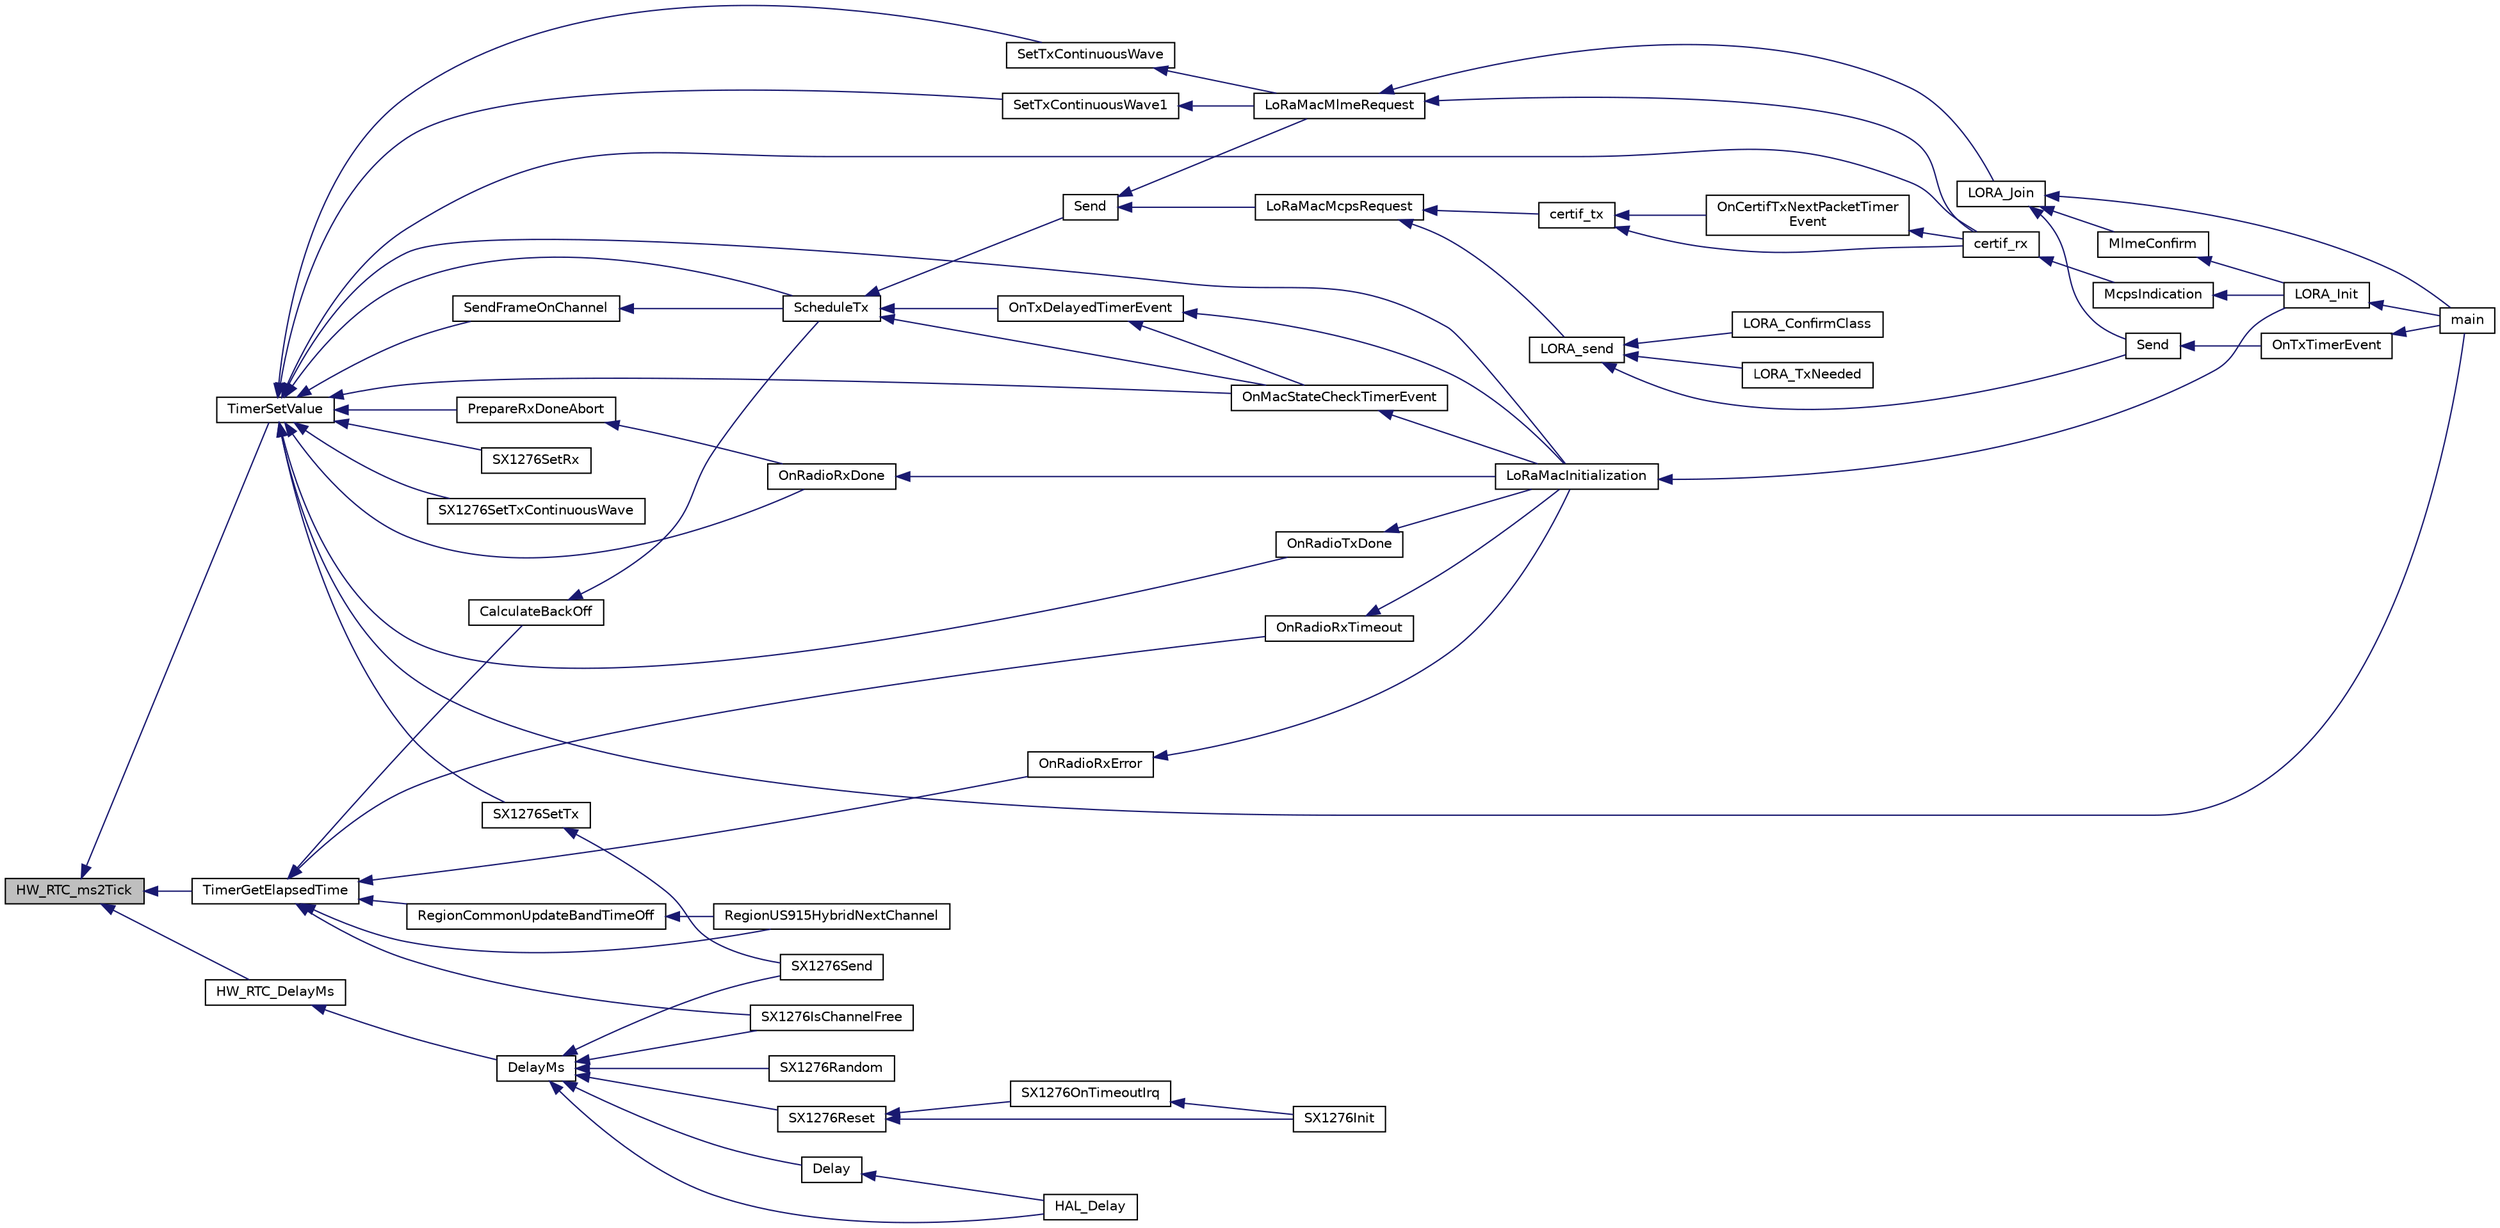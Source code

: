 digraph "HW_RTC_ms2Tick"
{
  edge [fontname="Helvetica",fontsize="10",labelfontname="Helvetica",labelfontsize="10"];
  node [fontname="Helvetica",fontsize="10",shape=record];
  rankdir="LR";
  Node321 [label="HW_RTC_ms2Tick",height=0.2,width=0.4,color="black", fillcolor="grey75", style="filled", fontcolor="black"];
  Node321 -> Node322 [dir="back",color="midnightblue",fontsize="10",style="solid"];
  Node322 [label="TimerSetValue",height=0.2,width=0.4,color="black", fillcolor="white", style="filled",URL="$time_server_8h.html#ad56c30124de6deefb3e32bbee2a4ba46",tooltip="Set timer new timeout value "];
  Node322 -> Node323 [dir="back",color="midnightblue",fontsize="10",style="solid"];
  Node323 [label="SX1276SetRx",height=0.2,width=0.4,color="black", fillcolor="white", style="filled",URL="$sx1276_8h.html#a8c2df9351fbde83379717dc6f76e5c11",tooltip="Sets the radio in reception mode for the given time "];
  Node322 -> Node324 [dir="back",color="midnightblue",fontsize="10",style="solid"];
  Node324 [label="SX1276SetTx",height=0.2,width=0.4,color="black", fillcolor="white", style="filled",URL="$sx1276_8c.html#a4aea9f6f1070dfd4e4b73bb5ddc1fe38",tooltip="Sets the SX1276 in transmission mode for the given time "];
  Node324 -> Node325 [dir="back",color="midnightblue",fontsize="10",style="solid"];
  Node325 [label="SX1276Send",height=0.2,width=0.4,color="black", fillcolor="white", style="filled",URL="$sx1276_8h.html#a901a3dcdbf26005e0f3f2def3e3d83b3",tooltip="Sends the buffer of size. Prepares the packet to be sent and sets the radio in transmission ..."];
  Node322 -> Node326 [dir="back",color="midnightblue",fontsize="10",style="solid"];
  Node326 [label="SX1276SetTxContinuousWave",height=0.2,width=0.4,color="black", fillcolor="white", style="filled",URL="$sx1276_8h.html#ac77895b054eb64df0ee2fa97061efae8",tooltip="Sets the radio in continuous wave transmission mode "];
  Node322 -> Node327 [dir="back",color="midnightblue",fontsize="10",style="solid"];
  Node327 [label="certif_rx",height=0.2,width=0.4,color="black", fillcolor="white", style="filled",URL="$lora-test_8h.html#ad5e51928ecf0cca8d4f33f9e9c10aba4"];
  Node327 -> Node328 [dir="back",color="midnightblue",fontsize="10",style="solid"];
  Node328 [label="McpsIndication",height=0.2,width=0.4,color="black", fillcolor="white", style="filled",URL="$lora_8c.html#aa62f56dcd70e02213fc6e5d0f04b3d1c",tooltip="MCPS-Indication event function "];
  Node328 -> Node329 [dir="back",color="midnightblue",fontsize="10",style="solid"];
  Node329 [label="LORA_Init",height=0.2,width=0.4,color="black", fillcolor="white", style="filled",URL="$lora_8h.html#a60e6c21550fcaf1cadb87454348046ad",tooltip="Lora Initialisation "];
  Node329 -> Node330 [dir="back",color="midnightblue",fontsize="10",style="solid"];
  Node330 [label="main",height=0.2,width=0.4,color="black", fillcolor="white", style="filled",URL="$main_8c.html#a840291bc02cba5474a4cb46a9b9566fe",tooltip="Main program "];
  Node322 -> Node331 [dir="back",color="midnightblue",fontsize="10",style="solid"];
  Node331 [label="OnRadioTxDone",height=0.2,width=0.4,color="black", fillcolor="white", style="filled",URL="$_lo_ra_mac_8c.html#ac87ba7b0231ab8e90b130849e3dee4be",tooltip="Function to be executed on Radio Tx Done event "];
  Node331 -> Node332 [dir="back",color="midnightblue",fontsize="10",style="solid"];
  Node332 [label="LoRaMacInitialization",height=0.2,width=0.4,color="black", fillcolor="white", style="filled",URL="$group___l_o_r_a_m_a_c.html#ga7ca445cf825e45999810b3991273eba5",tooltip="LoRaMAC layer initialization "];
  Node332 -> Node329 [dir="back",color="midnightblue",fontsize="10",style="solid"];
  Node322 -> Node333 [dir="back",color="midnightblue",fontsize="10",style="solid"];
  Node333 [label="PrepareRxDoneAbort",height=0.2,width=0.4,color="black", fillcolor="white", style="filled",URL="$_lo_ra_mac_8c.html#a420f8e89407bab48414b1058d8071c97",tooltip="This function prepares the MAC to abort the execution of function OnRadioRxDone in case of a receptio..."];
  Node333 -> Node334 [dir="back",color="midnightblue",fontsize="10",style="solid"];
  Node334 [label="OnRadioRxDone",height=0.2,width=0.4,color="black", fillcolor="white", style="filled",URL="$_lo_ra_mac_8c.html#a34d9307ff02304a070ade799731ae0ed",tooltip="Function to be executed on Radio Rx Done event "];
  Node334 -> Node332 [dir="back",color="midnightblue",fontsize="10",style="solid"];
  Node322 -> Node334 [dir="back",color="midnightblue",fontsize="10",style="solid"];
  Node322 -> Node335 [dir="back",color="midnightblue",fontsize="10",style="solid"];
  Node335 [label="OnMacStateCheckTimerEvent",height=0.2,width=0.4,color="black", fillcolor="white", style="filled",URL="$_lo_ra_mac_8c.html#a3f66ff4ffb45c3be2a603fec651da617",tooltip="Function executed on Resend Frame timer event. "];
  Node335 -> Node332 [dir="back",color="midnightblue",fontsize="10",style="solid"];
  Node322 -> Node336 [dir="back",color="midnightblue",fontsize="10",style="solid"];
  Node336 [label="ScheduleTx",height=0.2,width=0.4,color="black", fillcolor="white", style="filled",URL="$_lo_ra_mac_8c.html#afac9f47df560a2c63ebe868fcf531716"];
  Node336 -> Node335 [dir="back",color="midnightblue",fontsize="10",style="solid"];
  Node336 -> Node337 [dir="back",color="midnightblue",fontsize="10",style="solid"];
  Node337 [label="OnTxDelayedTimerEvent",height=0.2,width=0.4,color="black", fillcolor="white", style="filled",URL="$_lo_ra_mac_8c.html#aff2188867ec43982ec7701c4815bc0ba",tooltip="Function executed on duty cycle delayed Tx timer event "];
  Node337 -> Node335 [dir="back",color="midnightblue",fontsize="10",style="solid"];
  Node337 -> Node332 [dir="back",color="midnightblue",fontsize="10",style="solid"];
  Node336 -> Node338 [dir="back",color="midnightblue",fontsize="10",style="solid"];
  Node338 [label="Send",height=0.2,width=0.4,color="black", fillcolor="white", style="filled",URL="$_lo_ra_mac_8c.html#a1d5d30b5cbe0349bab89375480c377bf",tooltip="LoRaMAC layer generic send frame "];
  Node338 -> Node339 [dir="back",color="midnightblue",fontsize="10",style="solid"];
  Node339 [label="LoRaMacMlmeRequest",height=0.2,width=0.4,color="black", fillcolor="white", style="filled",URL="$group___l_o_r_a_m_a_c.html#ga097113f30feecc17c780940ff74af33e",tooltip="LoRaMAC MLME-Request "];
  Node339 -> Node327 [dir="back",color="midnightblue",fontsize="10",style="solid"];
  Node339 -> Node340 [dir="back",color="midnightblue",fontsize="10",style="solid"];
  Node340 [label="LORA_Join",height=0.2,width=0.4,color="black", fillcolor="white", style="filled",URL="$lora_8h.html#a3671e53923a80ddbbd43e56342fd94fa",tooltip="Join a Lora Network in classA  if the device is ABP, this is a pass through functon ..."];
  Node340 -> Node341 [dir="back",color="midnightblue",fontsize="10",style="solid"];
  Node341 [label="MlmeConfirm",height=0.2,width=0.4,color="black", fillcolor="white", style="filled",URL="$lora_8c.html#ab72b68cc96c6187003c5dd6e325a74c7",tooltip="MLME-Confirm event function "];
  Node341 -> Node329 [dir="back",color="midnightblue",fontsize="10",style="solid"];
  Node340 -> Node330 [dir="back",color="midnightblue",fontsize="10",style="solid"];
  Node340 -> Node342 [dir="back",color="midnightblue",fontsize="10",style="solid"];
  Node342 [label="Send",height=0.2,width=0.4,color="black", fillcolor="white", style="filled",URL="$main_8c.html#ac96d7cf33dce81bb57a803bb3839d458"];
  Node342 -> Node343 [dir="back",color="midnightblue",fontsize="10",style="solid"];
  Node343 [label="OnTxTimerEvent",height=0.2,width=0.4,color="black", fillcolor="white", style="filled",URL="$main_8c.html#aa660732a6ebc018e235409094d603160"];
  Node343 -> Node330 [dir="back",color="midnightblue",fontsize="10",style="solid"];
  Node338 -> Node344 [dir="back",color="midnightblue",fontsize="10",style="solid"];
  Node344 [label="LoRaMacMcpsRequest",height=0.2,width=0.4,color="black", fillcolor="white", style="filled",URL="$group___l_o_r_a_m_a_c.html#ga79768f8a3c22aaff84d4dfcc77ad508c",tooltip="LoRaMAC MCPS-Request "];
  Node344 -> Node345 [dir="back",color="midnightblue",fontsize="10",style="solid"];
  Node345 [label="certif_tx",height=0.2,width=0.4,color="black", fillcolor="white", style="filled",URL="$lora-test_8c.html#a735361add977554215fd3e1e70b74760"];
  Node345 -> Node327 [dir="back",color="midnightblue",fontsize="10",style="solid"];
  Node345 -> Node346 [dir="back",color="midnightblue",fontsize="10",style="solid"];
  Node346 [label="OnCertifTxNextPacketTimer\lEvent",height=0.2,width=0.4,color="black", fillcolor="white", style="filled",URL="$lora-test_8c.html#a2e3edcd940d4df35743fe87783f89bbc",tooltip="Function executed on TxNextPacket Timeout event "];
  Node346 -> Node327 [dir="back",color="midnightblue",fontsize="10",style="solid"];
  Node344 -> Node347 [dir="back",color="midnightblue",fontsize="10",style="solid"];
  Node347 [label="LORA_send",height=0.2,width=0.4,color="black", fillcolor="white", style="filled",URL="$lora_8h.html#a343d8f2ddf9b21cb458e4a3e09076b5e",tooltip="run Lora classA state Machine "];
  Node347 -> Node342 [dir="back",color="midnightblue",fontsize="10",style="solid"];
  Node347 -> Node348 [dir="back",color="midnightblue",fontsize="10",style="solid"];
  Node348 [label="LORA_ConfirmClass",height=0.2,width=0.4,color="black", fillcolor="white", style="filled",URL="$main_8c.html#abf14859b334f10d0a38ee8489bee4bc1"];
  Node347 -> Node349 [dir="back",color="midnightblue",fontsize="10",style="solid"];
  Node349 [label="LORA_TxNeeded",height=0.2,width=0.4,color="black", fillcolor="white", style="filled",URL="$main_8c.html#a0bc8d6aec6bbd336bb8fd19cedd8a8b3"];
  Node322 -> Node350 [dir="back",color="midnightblue",fontsize="10",style="solid"];
  Node350 [label="SendFrameOnChannel",height=0.2,width=0.4,color="black", fillcolor="white", style="filled",URL="$_lo_ra_mac_8c.html#a2a974677f0401e2575148082667331de",tooltip="LoRaMAC layer prepared frame buffer transmission with channel specification "];
  Node350 -> Node336 [dir="back",color="midnightblue",fontsize="10",style="solid"];
  Node322 -> Node351 [dir="back",color="midnightblue",fontsize="10",style="solid"];
  Node351 [label="SetTxContinuousWave",height=0.2,width=0.4,color="black", fillcolor="white", style="filled",URL="$_lo_ra_mac_8c.html#a6a476e328faedf4544aa63adf40f931e",tooltip="Sets the radio in continuous transmission mode "];
  Node351 -> Node339 [dir="back",color="midnightblue",fontsize="10",style="solid"];
  Node322 -> Node352 [dir="back",color="midnightblue",fontsize="10",style="solid"];
  Node352 [label="SetTxContinuousWave1",height=0.2,width=0.4,color="black", fillcolor="white", style="filled",URL="$_lo_ra_mac_8c.html#a1974034d3a6ef2a0c38f4f853cfb62fb",tooltip="Sets the radio in continuous transmission mode "];
  Node352 -> Node339 [dir="back",color="midnightblue",fontsize="10",style="solid"];
  Node322 -> Node332 [dir="back",color="midnightblue",fontsize="10",style="solid"];
  Node322 -> Node330 [dir="back",color="midnightblue",fontsize="10",style="solid"];
  Node321 -> Node353 [dir="back",color="midnightblue",fontsize="10",style="solid"];
  Node353 [label="TimerGetElapsedTime",height=0.2,width=0.4,color="black", fillcolor="white", style="filled",URL="$time_server_8h.html#a089138b11985528a8a02147e3209f181",tooltip="Return the Time elapsed since a fix moment in Time "];
  Node353 -> Node354 [dir="back",color="midnightblue",fontsize="10",style="solid"];
  Node354 [label="SX1276IsChannelFree",height=0.2,width=0.4,color="black", fillcolor="white", style="filled",URL="$sx1276_8h.html#a29f26f7258f8fcd5c27800295639d7c7",tooltip="Checks if the channel is free for the given time "];
  Node353 -> Node355 [dir="back",color="midnightblue",fontsize="10",style="solid"];
  Node355 [label="OnRadioRxError",height=0.2,width=0.4,color="black", fillcolor="white", style="filled",URL="$_lo_ra_mac_8c.html#a414d6e1b6ffc2d8b5dfe2621a9c35ca5",tooltip="Function executed on Radio Rx error event "];
  Node355 -> Node332 [dir="back",color="midnightblue",fontsize="10",style="solid"];
  Node353 -> Node356 [dir="back",color="midnightblue",fontsize="10",style="solid"];
  Node356 [label="OnRadioRxTimeout",height=0.2,width=0.4,color="black", fillcolor="white", style="filled",URL="$_lo_ra_mac_8c.html#a4aa0011eefde1209939b3736fb62fbd1",tooltip="Function executed on Radio Rx Timeout event "];
  Node356 -> Node332 [dir="back",color="midnightblue",fontsize="10",style="solid"];
  Node353 -> Node357 [dir="back",color="midnightblue",fontsize="10",style="solid"];
  Node357 [label="CalculateBackOff",height=0.2,width=0.4,color="black", fillcolor="white", style="filled",URL="$_lo_ra_mac_8c.html#ab13ebc898e6d4ecbb3deb43bf12e22cf"];
  Node357 -> Node336 [dir="back",color="midnightblue",fontsize="10",style="solid"];
  Node353 -> Node358 [dir="back",color="midnightblue",fontsize="10",style="solid"];
  Node358 [label="RegionCommonUpdateBandTimeOff",height=0.2,width=0.4,color="black", fillcolor="white", style="filled",URL="$group___r_e_g_i_o_n_c_o_m_m_o_n.html#ga2e26fe6b49ca26edf7052eadd7f18b3a",tooltip="Updates the time-offs of the bands. This is a generic function and valid for all regions. "];
  Node358 -> Node359 [dir="back",color="midnightblue",fontsize="10",style="solid"];
  Node359 [label="RegionUS915HybridNextChannel",height=0.2,width=0.4,color="black", fillcolor="white", style="filled",URL="$group___r_e_g_i_o_n_u_s915_h_y_b.html#gae74c05f827a9ed78b0ec0cacdec45f28",tooltip="Searches and set the next random available channel "];
  Node353 -> Node359 [dir="back",color="midnightblue",fontsize="10",style="solid"];
  Node321 -> Node360 [dir="back",color="midnightblue",fontsize="10",style="solid"];
  Node360 [label="HW_RTC_DelayMs",height=0.2,width=0.4,color="black", fillcolor="white", style="filled",URL="$group___lory_s_d_k___r_t_c___functions.html#gadad8cbf36cbe8a65bc1c70109146e307",tooltip="a delay of delay ms by polling RTC "];
  Node360 -> Node361 [dir="back",color="midnightblue",fontsize="10",style="solid"];
  Node361 [label="DelayMs",height=0.2,width=0.4,color="black", fillcolor="white", style="filled",URL="$delay_8h.html#ae3a1c1a7a5024cf50a2e8672927f40cc"];
  Node361 -> Node354 [dir="back",color="midnightblue",fontsize="10",style="solid"];
  Node361 -> Node362 [dir="back",color="midnightblue",fontsize="10",style="solid"];
  Node362 [label="SX1276Random",height=0.2,width=0.4,color="black", fillcolor="white", style="filled",URL="$sx1276_8h.html#a9ba39c96b8e339b06dd24543920fd2f7",tooltip="Generates a 32 bits random value based on the RSSI readings "];
  Node361 -> Node325 [dir="back",color="midnightblue",fontsize="10",style="solid"];
  Node361 -> Node363 [dir="back",color="midnightblue",fontsize="10",style="solid"];
  Node363 [label="SX1276Reset",height=0.2,width=0.4,color="black", fillcolor="white", style="filled",URL="$sx1276_8h.html#a593daed5ce70e7cb25545345e547816b",tooltip="Resets the SX1276 "];
  Node363 -> Node364 [dir="back",color="midnightblue",fontsize="10",style="solid"];
  Node364 [label="SX1276Init",height=0.2,width=0.4,color="black", fillcolor="white", style="filled",URL="$sx1276_8h.html#a19a9ddff3f878b85e42c7571485fe3c8",tooltip="Initializes the radio "];
  Node363 -> Node365 [dir="back",color="midnightblue",fontsize="10",style="solid"];
  Node365 [label="SX1276OnTimeoutIrq",height=0.2,width=0.4,color="black", fillcolor="white", style="filled",URL="$sx1276_8c.html#a3eda1c409a0269313a079389593d75cb",tooltip="Tx & Rx timeout timer callback "];
  Node365 -> Node364 [dir="back",color="midnightblue",fontsize="10",style="solid"];
  Node361 -> Node366 [dir="back",color="midnightblue",fontsize="10",style="solid"];
  Node366 [label="Delay",height=0.2,width=0.4,color="black", fillcolor="white", style="filled",URL="$delay_8h.html#a5ec16209b453727929ce2c0ea4c11b62"];
  Node366 -> Node367 [dir="back",color="midnightblue",fontsize="10",style="solid"];
  Node367 [label="HAL_Delay",height=0.2,width=0.4,color="black", fillcolor="white", style="filled",URL="$stm32l1xx__hal__msp_8c.html#ad0304dec8e33aca8c99e2836947b76d6",tooltip="This function provides delay (in ms) "];
  Node361 -> Node367 [dir="back",color="midnightblue",fontsize="10",style="solid"];
}
